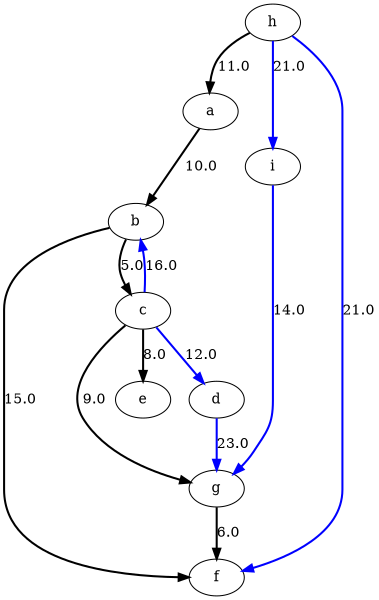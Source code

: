 digraph G {
size ="4,4";
a -> b [style=bold,label="10.0"];
b -> f [style=bold,label="15.0"];
b -> c [style=bold,label="5.0"];
c -> b [style=bold,label="16.0",color=blue];
c -> g [style=bold,label="9.0"];
c -> e [style=bold,label="8.0"];
c -> d [style=bold,label="12.0",color=blue];
d -> g [style=bold,label="23.0",color=blue];
g -> f [style=bold,label="6.0"];
h -> a [style=bold,label="11.0"];
h -> f [style=bold,label="21.0",color=blue];
h -> i [style=bold,label="21.0",color=blue];
i -> g [style=bold,label="14.0",color=blue];
}